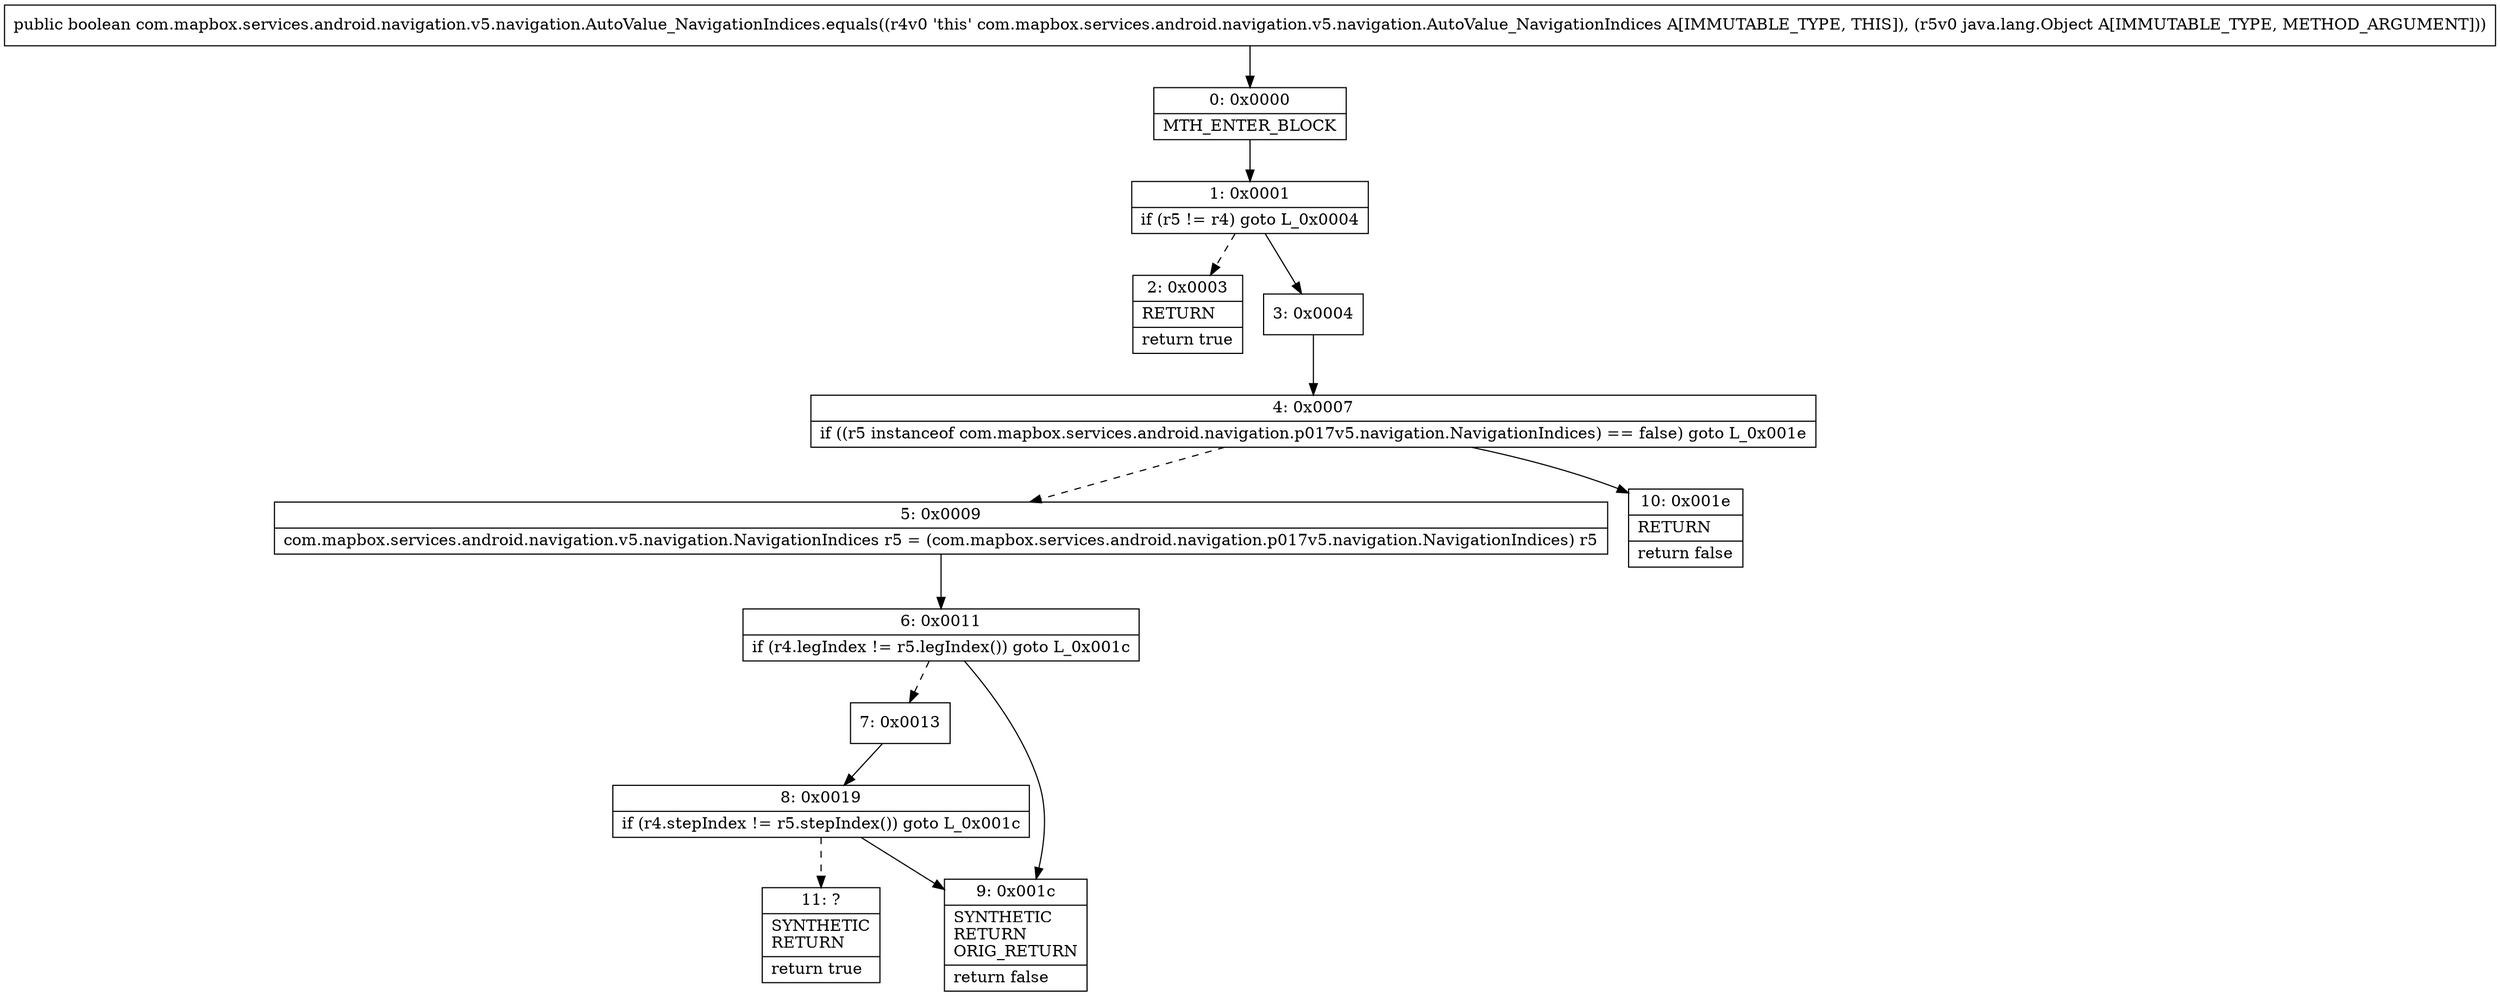 digraph "CFG forcom.mapbox.services.android.navigation.v5.navigation.AutoValue_NavigationIndices.equals(Ljava\/lang\/Object;)Z" {
Node_0 [shape=record,label="{0\:\ 0x0000|MTH_ENTER_BLOCK\l}"];
Node_1 [shape=record,label="{1\:\ 0x0001|if (r5 != r4) goto L_0x0004\l}"];
Node_2 [shape=record,label="{2\:\ 0x0003|RETURN\l|return true\l}"];
Node_3 [shape=record,label="{3\:\ 0x0004}"];
Node_4 [shape=record,label="{4\:\ 0x0007|if ((r5 instanceof com.mapbox.services.android.navigation.p017v5.navigation.NavigationIndices) == false) goto L_0x001e\l}"];
Node_5 [shape=record,label="{5\:\ 0x0009|com.mapbox.services.android.navigation.v5.navigation.NavigationIndices r5 = (com.mapbox.services.android.navigation.p017v5.navigation.NavigationIndices) r5\l}"];
Node_6 [shape=record,label="{6\:\ 0x0011|if (r4.legIndex != r5.legIndex()) goto L_0x001c\l}"];
Node_7 [shape=record,label="{7\:\ 0x0013}"];
Node_8 [shape=record,label="{8\:\ 0x0019|if (r4.stepIndex != r5.stepIndex()) goto L_0x001c\l}"];
Node_9 [shape=record,label="{9\:\ 0x001c|SYNTHETIC\lRETURN\lORIG_RETURN\l|return false\l}"];
Node_10 [shape=record,label="{10\:\ 0x001e|RETURN\l|return false\l}"];
Node_11 [shape=record,label="{11\:\ ?|SYNTHETIC\lRETURN\l|return true\l}"];
MethodNode[shape=record,label="{public boolean com.mapbox.services.android.navigation.v5.navigation.AutoValue_NavigationIndices.equals((r4v0 'this' com.mapbox.services.android.navigation.v5.navigation.AutoValue_NavigationIndices A[IMMUTABLE_TYPE, THIS]), (r5v0 java.lang.Object A[IMMUTABLE_TYPE, METHOD_ARGUMENT])) }"];
MethodNode -> Node_0;
Node_0 -> Node_1;
Node_1 -> Node_2[style=dashed];
Node_1 -> Node_3;
Node_3 -> Node_4;
Node_4 -> Node_5[style=dashed];
Node_4 -> Node_10;
Node_5 -> Node_6;
Node_6 -> Node_7[style=dashed];
Node_6 -> Node_9;
Node_7 -> Node_8;
Node_8 -> Node_9;
Node_8 -> Node_11[style=dashed];
}

